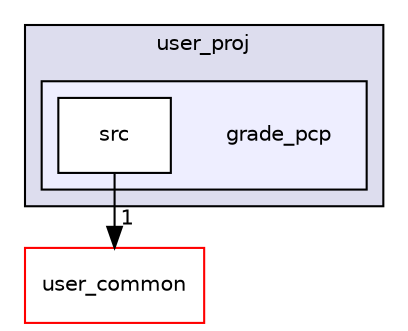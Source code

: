digraph "user_proj/grade_pcp" {
  compound=true
  node [ fontsize="10", fontname="Helvetica"];
  edge [ labelfontsize="10", labelfontname="Helvetica"];
  subgraph clusterdir_917e382b2acb853f1ccc58b2793ae86b {
    graph [ bgcolor="#ddddee", pencolor="black", label="user_proj" fontname="Helvetica", fontsize="10", URL="dir_917e382b2acb853f1ccc58b2793ae86b.html"]
  subgraph clusterdir_e228cd35a93ce1c28f2e5133859a2c37 {
    graph [ bgcolor="#eeeeff", pencolor="black", label="" URL="dir_e228cd35a93ce1c28f2e5133859a2c37.html"];
    dir_e228cd35a93ce1c28f2e5133859a2c37 [shape=plaintext label="grade_pcp"];
  dir_9ac4ab91237a4dba4333fe4801342af6 [shape=box label="src" fillcolor="white" style="filled" URL="dir_9ac4ab91237a4dba4333fe4801342af6.html"];
  }
  }
  dir_3a5750680ef3b28b662cb739d8664c22 [shape=box label="user_common" fillcolor="white" style="filled" color="red" URL="dir_3a5750680ef3b28b662cb739d8664c22.html"];
  dir_9ac4ab91237a4dba4333fe4801342af6->dir_3a5750680ef3b28b662cb739d8664c22 [headlabel="1", labeldistance=1.5 headhref="dir_000010_000003.html"];
}
